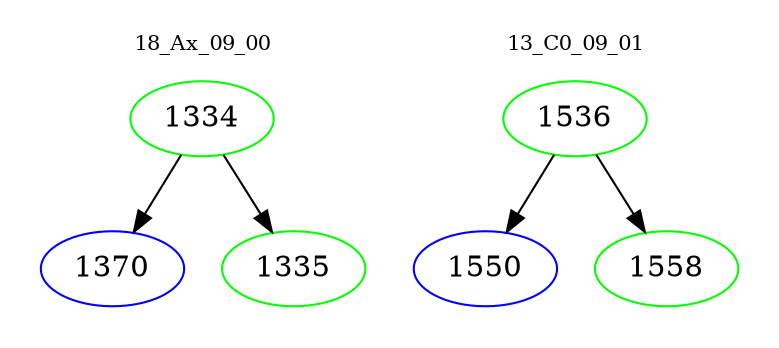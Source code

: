 digraph{
subgraph cluster_0 {
color = white
label = "18_Ax_09_00";
fontsize=10;
T0_1334 [label="1334", color="green"]
T0_1334 -> T0_1370 [color="black"]
T0_1370 [label="1370", color="blue"]
T0_1334 -> T0_1335 [color="black"]
T0_1335 [label="1335", color="green"]
}
subgraph cluster_1 {
color = white
label = "13_C0_09_01";
fontsize=10;
T1_1536 [label="1536", color="green"]
T1_1536 -> T1_1550 [color="black"]
T1_1550 [label="1550", color="blue"]
T1_1536 -> T1_1558 [color="black"]
T1_1558 [label="1558", color="green"]
}
}
